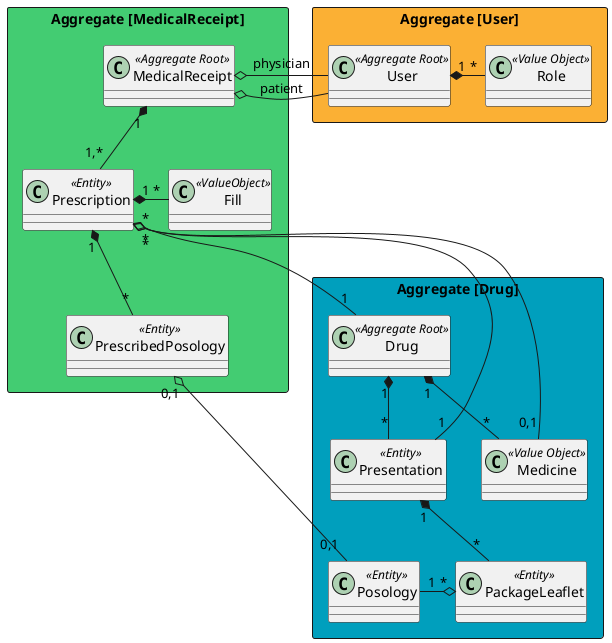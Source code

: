@startuml

@startuml "dm_it2_global"

    package "Aggregate [Drug]" <<rectangle>> #009FBD {

        class Drug <<Aggregate Root>>
        class Medicine <<Value Object>>
        class Presentation <<Entity>>
        class Posology <<Entity>>
        class PackageLeaflet <<Entity>>

        ' Relations
        Drug "1" *-- "*" Medicine
        Drug "1" *-- "*" Presentation
        Presentation "1" *-- "*" PackageLeaflet
        PackageLeaflet "*" o- "1" Posology
    }

    package "Aggregate [MedicalReceipt]" <<rectangle>> #43CC72 {

        class MedicalReceipt <<Aggregate Root>>
        class Prescription <<Entity>>
        class PrescribedPosology <<Entity>>
        class Fill <<ValueObject>>

        ' Relations
        MedicalReceipt "1" *-- "1,*" Prescription
        Prescription "*" o- "1" Drug
        Prescription "*" o- "0,1" Medicine
        Prescription "*" o--- "1" Presentation
        Prescription "1" *-- "*" PrescribedPosology
        Prescription "1" *- "*" Fill
        PrescribedPosology "0,1" o-- "0,1" Posology
    }

    package "Aggregate [User]" <<rectangle>> #fbb034 {

            class User <<Aggregate Root>>
            class Role <<Value Object>>

            ' Relations
            MedicalReceipt o- User : patient
            MedicalReceipt o- User : physician
            User "1" *- "*" Role
        }

@enduml